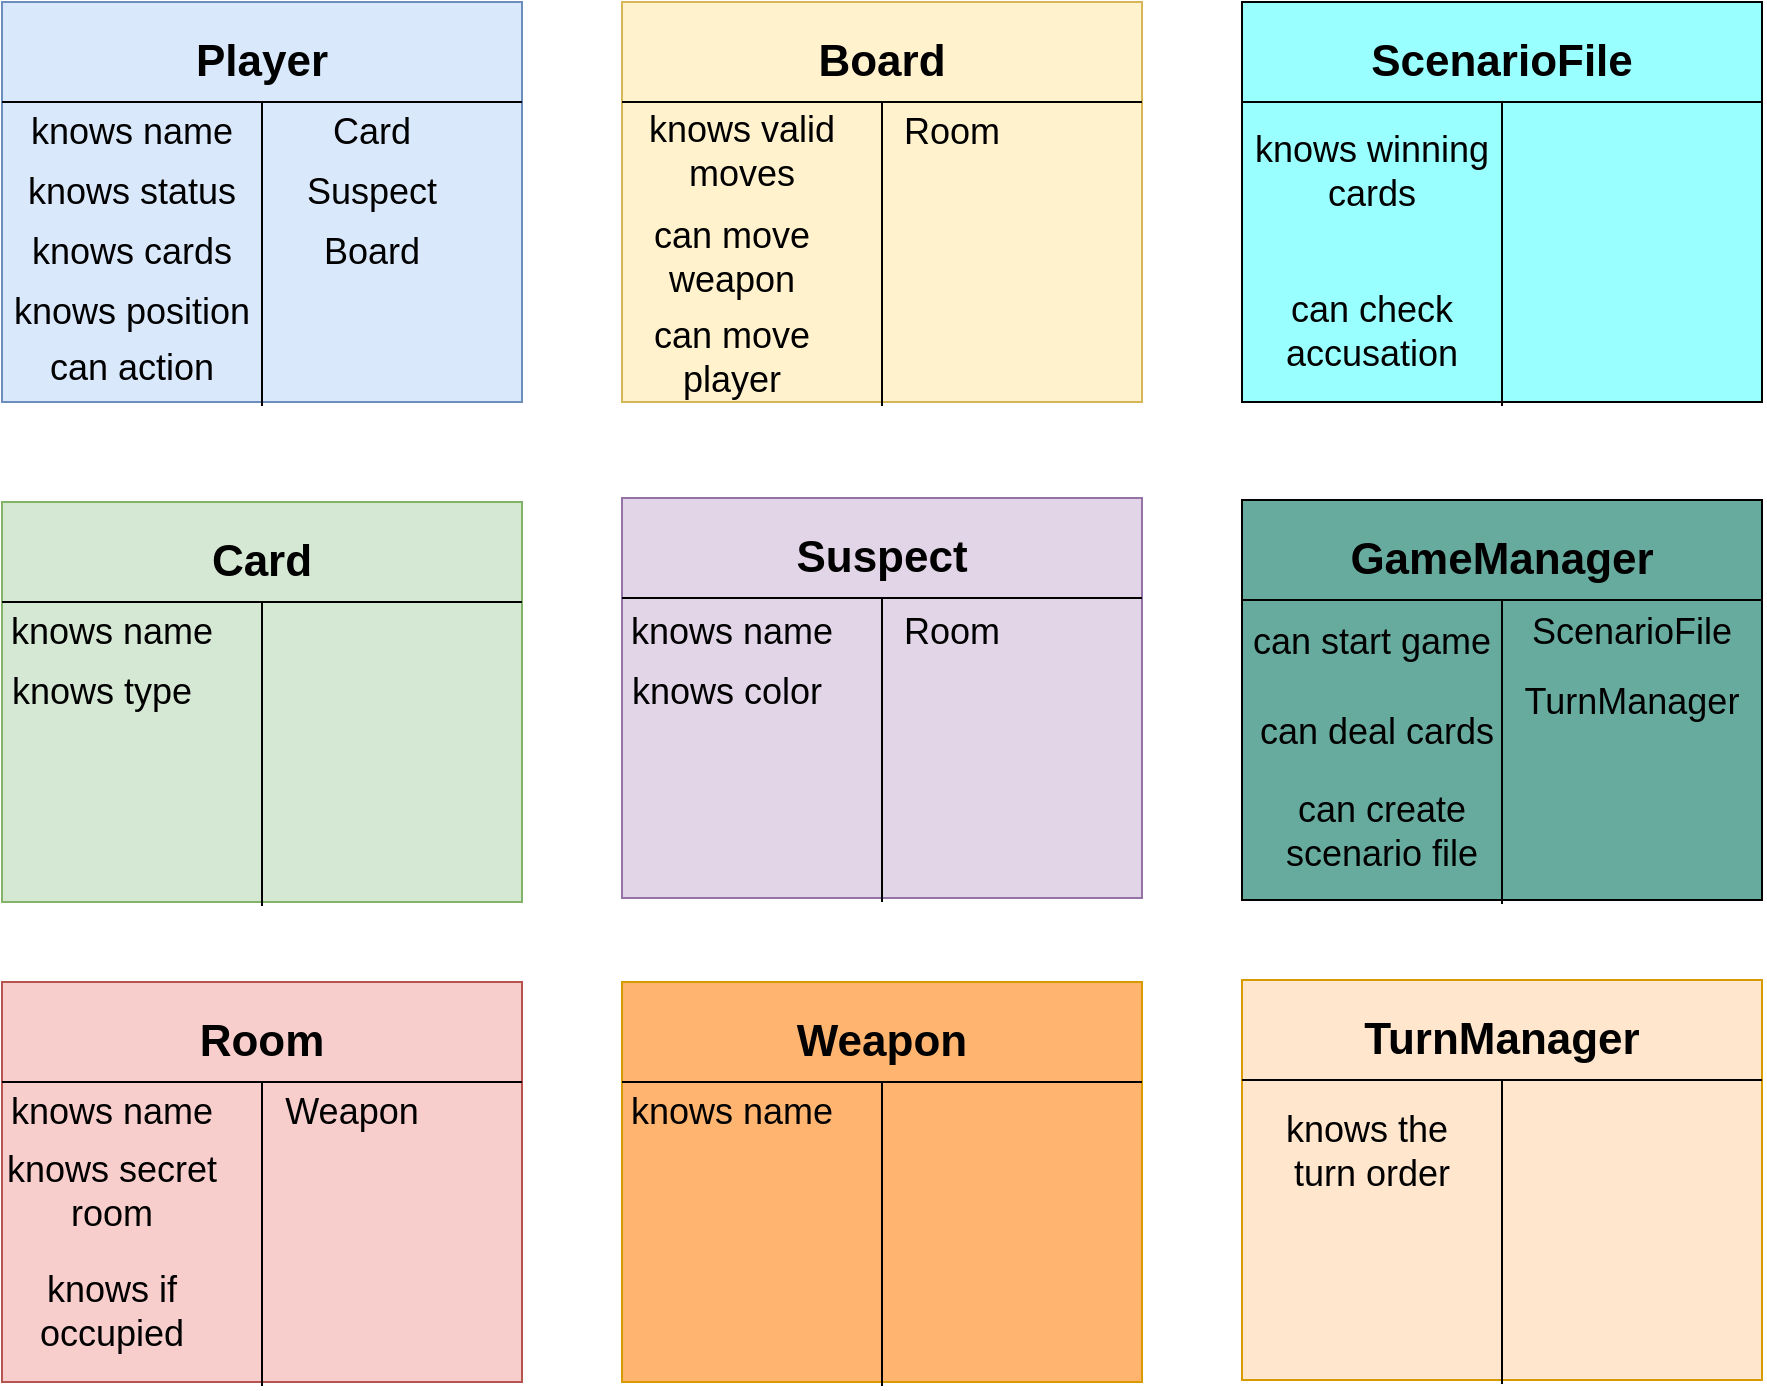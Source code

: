 <mxfile version="14.4.7" type="github"><diagram id="0YOgs_httXx7ogym5Iga" name="Page-1"><mxGraphModel dx="1422" dy="794" grid="1" gridSize="10" guides="1" tooltips="1" connect="1" arrows="1" fold="1" page="1" pageScale="1" pageWidth="850" pageHeight="1100" math="0" shadow="0"><root><mxCell id="0"/><mxCell id="1" parent="0"/><mxCell id="rKGKtYRAMKfFWQAq4F9V-2" value="" style="rounded=0;whiteSpace=wrap;html=1;fillColor=#dae8fc;strokeColor=#6c8ebf;" parent="1" vertex="1"><mxGeometry x="40" y="70" width="260" height="200" as="geometry"/></mxCell><mxCell id="rKGKtYRAMKfFWQAq4F9V-3" value="" style="endArrow=none;html=1;entryX=1;entryY=0.25;entryDx=0;entryDy=0;exitX=0;exitY=0.25;exitDx=0;exitDy=0;" parent="1" source="rKGKtYRAMKfFWQAq4F9V-2" target="rKGKtYRAMKfFWQAq4F9V-2" edge="1"><mxGeometry width="50" height="50" relative="1" as="geometry"><mxPoint x="400" y="430" as="sourcePoint"/><mxPoint x="450" y="380" as="targetPoint"/></mxGeometry></mxCell><mxCell id="rKGKtYRAMKfFWQAq4F9V-4" value="" style="endArrow=none;html=1;" parent="1" edge="1"><mxGeometry width="50" height="50" relative="1" as="geometry"><mxPoint x="170" y="272" as="sourcePoint"/><mxPoint x="170" y="120" as="targetPoint"/></mxGeometry></mxCell><mxCell id="rKGKtYRAMKfFWQAq4F9V-5" value="&lt;font style=&quot;font-size: 22px&quot;&gt;&lt;b&gt;Player&lt;/b&gt;&lt;/font&gt;" style="text;html=1;strokeColor=none;fillColor=none;align=center;verticalAlign=middle;whiteSpace=wrap;rounded=0;" parent="1" vertex="1"><mxGeometry x="150" y="90" width="40" height="20" as="geometry"/></mxCell><mxCell id="rKGKtYRAMKfFWQAq4F9V-6" value="" style="rounded=0;whiteSpace=wrap;html=1;fillColor=#fff2cc;strokeColor=#d6b656;" parent="1" vertex="1"><mxGeometry x="350" y="70" width="260" height="200" as="geometry"/></mxCell><mxCell id="rKGKtYRAMKfFWQAq4F9V-7" value="" style="endArrow=none;html=1;entryX=1;entryY=0.25;entryDx=0;entryDy=0;exitX=0;exitY=0.25;exitDx=0;exitDy=0;" parent="1" source="rKGKtYRAMKfFWQAq4F9V-6" target="rKGKtYRAMKfFWQAq4F9V-6" edge="1"><mxGeometry width="50" height="50" relative="1" as="geometry"><mxPoint x="710" y="430" as="sourcePoint"/><mxPoint x="760" y="380" as="targetPoint"/></mxGeometry></mxCell><mxCell id="rKGKtYRAMKfFWQAq4F9V-8" value="" style="endArrow=none;html=1;" parent="1" edge="1"><mxGeometry width="50" height="50" relative="1" as="geometry"><mxPoint x="480" y="272" as="sourcePoint"/><mxPoint x="480" y="120" as="targetPoint"/></mxGeometry></mxCell><mxCell id="rKGKtYRAMKfFWQAq4F9V-9" value="&lt;font style=&quot;font-size: 22px&quot;&gt;&lt;b&gt;Board&lt;/b&gt;&lt;/font&gt;" style="text;html=1;strokeColor=none;fillColor=none;align=center;verticalAlign=middle;whiteSpace=wrap;rounded=0;" parent="1" vertex="1"><mxGeometry x="460" y="90" width="40" height="20" as="geometry"/></mxCell><mxCell id="rKGKtYRAMKfFWQAq4F9V-10" value="" style="rounded=0;whiteSpace=wrap;html=1;fillColor=#d5e8d4;strokeColor=#82b366;" parent="1" vertex="1"><mxGeometry x="40" y="320" width="260" height="200" as="geometry"/></mxCell><mxCell id="rKGKtYRAMKfFWQAq4F9V-11" value="" style="endArrow=none;html=1;entryX=1;entryY=0.25;entryDx=0;entryDy=0;exitX=0;exitY=0.25;exitDx=0;exitDy=0;" parent="1" source="rKGKtYRAMKfFWQAq4F9V-10" target="rKGKtYRAMKfFWQAq4F9V-10" edge="1"><mxGeometry width="50" height="50" relative="1" as="geometry"><mxPoint x="400" y="680" as="sourcePoint"/><mxPoint x="450" y="630" as="targetPoint"/></mxGeometry></mxCell><mxCell id="rKGKtYRAMKfFWQAq4F9V-12" value="" style="endArrow=none;html=1;" parent="1" edge="1"><mxGeometry width="50" height="50" relative="1" as="geometry"><mxPoint x="170" y="522" as="sourcePoint"/><mxPoint x="170" y="370" as="targetPoint"/></mxGeometry></mxCell><mxCell id="rKGKtYRAMKfFWQAq4F9V-13" value="&lt;font style=&quot;font-size: 22px&quot;&gt;&lt;b&gt;Card&lt;/b&gt;&lt;/font&gt;" style="text;html=1;strokeColor=none;fillColor=none;align=center;verticalAlign=middle;whiteSpace=wrap;rounded=0;" parent="1" vertex="1"><mxGeometry x="150" y="340" width="40" height="20" as="geometry"/></mxCell><mxCell id="rKGKtYRAMKfFWQAq4F9V-14" value="" style="rounded=0;whiteSpace=wrap;html=1;fillColor=#e1d5e7;strokeColor=#9673a6;" parent="1" vertex="1"><mxGeometry x="350" y="318" width="260" height="200" as="geometry"/></mxCell><mxCell id="rKGKtYRAMKfFWQAq4F9V-15" value="" style="endArrow=none;html=1;entryX=1;entryY=0.25;entryDx=0;entryDy=0;exitX=0;exitY=0.25;exitDx=0;exitDy=0;" parent="1" source="rKGKtYRAMKfFWQAq4F9V-14" target="rKGKtYRAMKfFWQAq4F9V-14" edge="1"><mxGeometry width="50" height="50" relative="1" as="geometry"><mxPoint x="710" y="678" as="sourcePoint"/><mxPoint x="760" y="628" as="targetPoint"/></mxGeometry></mxCell><mxCell id="rKGKtYRAMKfFWQAq4F9V-16" value="" style="endArrow=none;html=1;" parent="1" edge="1"><mxGeometry width="50" height="50" relative="1" as="geometry"><mxPoint x="480" y="520" as="sourcePoint"/><mxPoint x="480" y="368" as="targetPoint"/></mxGeometry></mxCell><mxCell id="rKGKtYRAMKfFWQAq4F9V-17" value="&lt;font style=&quot;font-size: 22px&quot;&gt;&lt;b&gt;Suspect&lt;/b&gt;&lt;/font&gt;" style="text;html=1;strokeColor=none;fillColor=none;align=center;verticalAlign=middle;whiteSpace=wrap;rounded=0;" parent="1" vertex="1"><mxGeometry x="460" y="338" width="40" height="20" as="geometry"/></mxCell><mxCell id="rKGKtYRAMKfFWQAq4F9V-18" value="" style="rounded=0;whiteSpace=wrap;html=1;fillColor=#f8cecc;strokeColor=#b85450;" parent="1" vertex="1"><mxGeometry x="40" y="560" width="260" height="200" as="geometry"/></mxCell><mxCell id="rKGKtYRAMKfFWQAq4F9V-19" value="" style="endArrow=none;html=1;entryX=1;entryY=0.25;entryDx=0;entryDy=0;exitX=0;exitY=0.25;exitDx=0;exitDy=0;" parent="1" source="rKGKtYRAMKfFWQAq4F9V-18" target="rKGKtYRAMKfFWQAq4F9V-18" edge="1"><mxGeometry width="50" height="50" relative="1" as="geometry"><mxPoint x="400" y="920" as="sourcePoint"/><mxPoint x="450" y="870" as="targetPoint"/></mxGeometry></mxCell><mxCell id="rKGKtYRAMKfFWQAq4F9V-20" value="" style="endArrow=none;html=1;" parent="1" edge="1"><mxGeometry width="50" height="50" relative="1" as="geometry"><mxPoint x="170" y="762" as="sourcePoint"/><mxPoint x="170" y="610" as="targetPoint"/></mxGeometry></mxCell><mxCell id="rKGKtYRAMKfFWQAq4F9V-21" value="&lt;font style=&quot;font-size: 22px&quot;&gt;&lt;b&gt;Room&lt;/b&gt;&lt;/font&gt;" style="text;html=1;strokeColor=none;fillColor=none;align=center;verticalAlign=middle;whiteSpace=wrap;rounded=0;" parent="1" vertex="1"><mxGeometry x="150" y="580" width="40" height="20" as="geometry"/></mxCell><mxCell id="rKGKtYRAMKfFWQAq4F9V-22" value="" style="rounded=0;whiteSpace=wrap;html=1;strokeColor=#d79b00;fillColor=#FFB570;" parent="1" vertex="1"><mxGeometry x="350" y="560" width="260" height="200" as="geometry"/></mxCell><mxCell id="rKGKtYRAMKfFWQAq4F9V-23" value="" style="endArrow=none;html=1;entryX=1;entryY=0.25;entryDx=0;entryDy=0;exitX=0;exitY=0.25;exitDx=0;exitDy=0;" parent="1" source="rKGKtYRAMKfFWQAq4F9V-22" target="rKGKtYRAMKfFWQAq4F9V-22" edge="1"><mxGeometry width="50" height="50" relative="1" as="geometry"><mxPoint x="710" y="920" as="sourcePoint"/><mxPoint x="760" y="870" as="targetPoint"/></mxGeometry></mxCell><mxCell id="rKGKtYRAMKfFWQAq4F9V-24" value="" style="endArrow=none;html=1;" parent="1" edge="1"><mxGeometry width="50" height="50" relative="1" as="geometry"><mxPoint x="480" y="762" as="sourcePoint"/><mxPoint x="480" y="610" as="targetPoint"/></mxGeometry></mxCell><mxCell id="rKGKtYRAMKfFWQAq4F9V-25" value="&lt;font style=&quot;font-size: 22px&quot;&gt;&lt;b&gt;Weapon&lt;/b&gt;&lt;/font&gt;" style="text;html=1;strokeColor=none;fillColor=none;align=center;verticalAlign=middle;whiteSpace=wrap;rounded=0;" parent="1" vertex="1"><mxGeometry x="460" y="580" width="40" height="20" as="geometry"/></mxCell><mxCell id="rKGKtYRAMKfFWQAq4F9V-26" value="" style="rounded=0;whiteSpace=wrap;html=1;fillColor=#99FFFF;" parent="1" vertex="1"><mxGeometry x="660" y="70" width="260" height="200" as="geometry"/></mxCell><mxCell id="rKGKtYRAMKfFWQAq4F9V-27" value="" style="endArrow=none;html=1;entryX=1;entryY=0.25;entryDx=0;entryDy=0;exitX=0;exitY=0.25;exitDx=0;exitDy=0;" parent="1" source="rKGKtYRAMKfFWQAq4F9V-26" target="rKGKtYRAMKfFWQAq4F9V-26" edge="1"><mxGeometry width="50" height="50" relative="1" as="geometry"><mxPoint x="1020" y="430" as="sourcePoint"/><mxPoint x="1070" y="380" as="targetPoint"/></mxGeometry></mxCell><mxCell id="rKGKtYRAMKfFWQAq4F9V-28" value="" style="endArrow=none;html=1;" parent="1" edge="1"><mxGeometry width="50" height="50" relative="1" as="geometry"><mxPoint x="790" y="272" as="sourcePoint"/><mxPoint x="790" y="120" as="targetPoint"/></mxGeometry></mxCell><mxCell id="rKGKtYRAMKfFWQAq4F9V-29" value="&lt;font style=&quot;font-size: 22px&quot;&gt;&lt;b&gt;ScenarioFile&lt;/b&gt;&lt;/font&gt;" style="text;html=1;strokeColor=none;fillColor=none;align=center;verticalAlign=middle;whiteSpace=wrap;rounded=0;" parent="1" vertex="1"><mxGeometry x="770" y="90" width="40" height="20" as="geometry"/></mxCell><mxCell id="rKGKtYRAMKfFWQAq4F9V-30" value="" style="rounded=0;whiteSpace=wrap;html=1;fillColor=#67AB9F;" parent="1" vertex="1"><mxGeometry x="660" y="319" width="260" height="200" as="geometry"/></mxCell><mxCell id="rKGKtYRAMKfFWQAq4F9V-31" value="" style="endArrow=none;html=1;entryX=1;entryY=0.25;entryDx=0;entryDy=0;exitX=0;exitY=0.25;exitDx=0;exitDy=0;" parent="1" source="rKGKtYRAMKfFWQAq4F9V-30" target="rKGKtYRAMKfFWQAq4F9V-30" edge="1"><mxGeometry width="50" height="50" relative="1" as="geometry"><mxPoint x="1020" y="679" as="sourcePoint"/><mxPoint x="1070" y="629" as="targetPoint"/></mxGeometry></mxCell><mxCell id="rKGKtYRAMKfFWQAq4F9V-32" value="" style="endArrow=none;html=1;" parent="1" edge="1"><mxGeometry width="50" height="50" relative="1" as="geometry"><mxPoint x="790" y="521" as="sourcePoint"/><mxPoint x="790" y="369" as="targetPoint"/></mxGeometry></mxCell><mxCell id="rKGKtYRAMKfFWQAq4F9V-33" value="&lt;font style=&quot;font-size: 22px&quot;&gt;&lt;b&gt;GameManager&lt;/b&gt;&lt;/font&gt;" style="text;html=1;strokeColor=none;fillColor=none;align=center;verticalAlign=middle;whiteSpace=wrap;rounded=0;" parent="1" vertex="1"><mxGeometry x="770" y="339" width="40" height="20" as="geometry"/></mxCell><mxCell id="rKGKtYRAMKfFWQAq4F9V-34" value="" style="rounded=0;whiteSpace=wrap;html=1;fillColor=#ffe6cc;strokeColor=#d79b00;" parent="1" vertex="1"><mxGeometry x="660" y="559" width="260" height="200" as="geometry"/></mxCell><mxCell id="rKGKtYRAMKfFWQAq4F9V-35" value="" style="endArrow=none;html=1;entryX=1;entryY=0.25;entryDx=0;entryDy=0;exitX=0;exitY=0.25;exitDx=0;exitDy=0;" parent="1" source="rKGKtYRAMKfFWQAq4F9V-34" target="rKGKtYRAMKfFWQAq4F9V-34" edge="1"><mxGeometry width="50" height="50" relative="1" as="geometry"><mxPoint x="1020" y="919" as="sourcePoint"/><mxPoint x="1070" y="869" as="targetPoint"/></mxGeometry></mxCell><mxCell id="rKGKtYRAMKfFWQAq4F9V-36" value="" style="endArrow=none;html=1;" parent="1" edge="1"><mxGeometry width="50" height="50" relative="1" as="geometry"><mxPoint x="790" y="761" as="sourcePoint"/><mxPoint x="790" y="609" as="targetPoint"/></mxGeometry></mxCell><mxCell id="rKGKtYRAMKfFWQAq4F9V-37" value="&lt;font style=&quot;font-size: 22px&quot;&gt;&lt;b&gt;TurnManager&lt;/b&gt;&lt;/font&gt;" style="text;html=1;strokeColor=none;fillColor=none;align=center;verticalAlign=middle;whiteSpace=wrap;rounded=0;" parent="1" vertex="1"><mxGeometry x="770" y="579" width="40" height="20" as="geometry"/></mxCell><mxCell id="rKGKtYRAMKfFWQAq4F9V-38" value="&lt;font style=&quot;font-size: 18px&quot;&gt;knows name&lt;/font&gt;" style="text;html=1;strokeColor=none;fillColor=none;align=center;verticalAlign=middle;whiteSpace=wrap;rounded=0;" parent="1" vertex="1"><mxGeometry x="50" y="120" width="110" height="30" as="geometry"/></mxCell><mxCell id="rKGKtYRAMKfFWQAq4F9V-39" value="&lt;font style=&quot;font-size: 18px&quot;&gt;Card&lt;/font&gt;" style="text;html=1;strokeColor=none;fillColor=none;align=center;verticalAlign=middle;whiteSpace=wrap;rounded=0;" parent="1" vertex="1"><mxGeometry x="170" y="120" width="110" height="30" as="geometry"/></mxCell><mxCell id="rKGKtYRAMKfFWQAq4F9V-40" value="&lt;font style=&quot;font-size: 18px&quot;&gt;Suspect&lt;/font&gt;" style="text;html=1;strokeColor=none;fillColor=none;align=center;verticalAlign=middle;whiteSpace=wrap;rounded=0;" parent="1" vertex="1"><mxGeometry x="170" y="150" width="110" height="30" as="geometry"/></mxCell><mxCell id="rKGKtYRAMKfFWQAq4F9V-41" value="&lt;font style=&quot;font-size: 18px&quot;&gt;Board&lt;/font&gt;" style="text;html=1;strokeColor=none;fillColor=none;align=center;verticalAlign=middle;whiteSpace=wrap;rounded=0;" parent="1" vertex="1"><mxGeometry x="170" y="180" width="110" height="30" as="geometry"/></mxCell><mxCell id="rKGKtYRAMKfFWQAq4F9V-42" value="&lt;font style=&quot;font-size: 18px&quot;&gt;can action&lt;/font&gt;" style="text;html=1;strokeColor=none;fillColor=none;align=center;verticalAlign=middle;whiteSpace=wrap;rounded=0;" parent="1" vertex="1"><mxGeometry x="40" y="235" width="130" height="35" as="geometry"/></mxCell><mxCell id="rKGKtYRAMKfFWQAq4F9V-43" value="&lt;font style=&quot;font-size: 18px&quot;&gt;knows status&lt;/font&gt;" style="text;html=1;strokeColor=none;fillColor=none;align=center;verticalAlign=middle;whiteSpace=wrap;rounded=0;" parent="1" vertex="1"><mxGeometry x="50" y="150" width="110" height="30" as="geometry"/></mxCell><mxCell id="rKGKtYRAMKfFWQAq4F9V-44" value="&lt;font style=&quot;font-size: 18px&quot;&gt;knows cards&lt;/font&gt;" style="text;html=1;strokeColor=none;fillColor=none;align=center;verticalAlign=middle;whiteSpace=wrap;rounded=0;" parent="1" vertex="1"><mxGeometry x="50" y="180" width="110" height="30" as="geometry"/></mxCell><mxCell id="rKGKtYRAMKfFWQAq4F9V-45" value="&lt;font style=&quot;font-size: 18px&quot;&gt;knows position&lt;/font&gt;" style="text;html=1;strokeColor=none;fillColor=none;align=center;verticalAlign=middle;whiteSpace=wrap;rounded=0;" parent="1" vertex="1"><mxGeometry x="40" y="210" width="130" height="30" as="geometry"/></mxCell><mxCell id="rKGKtYRAMKfFWQAq4F9V-46" value="&lt;font style=&quot;font-size: 18px&quot;&gt;knows name&lt;/font&gt;" style="text;html=1;strokeColor=none;fillColor=none;align=center;verticalAlign=middle;whiteSpace=wrap;rounded=0;" parent="1" vertex="1"><mxGeometry x="40" y="370" width="110" height="30" as="geometry"/></mxCell><mxCell id="rKGKtYRAMKfFWQAq4F9V-47" value="&lt;font style=&quot;font-size: 18px&quot;&gt;knows type&amp;nbsp;&amp;nbsp;&lt;/font&gt;" style="text;html=1;strokeColor=none;fillColor=none;align=center;verticalAlign=middle;whiteSpace=wrap;rounded=0;" parent="1" vertex="1"><mxGeometry x="40" y="400" width="110" height="30" as="geometry"/></mxCell><mxCell id="rKGKtYRAMKfFWQAq4F9V-48" value="&lt;font style=&quot;font-size: 18px&quot;&gt;knows name&lt;/font&gt;" style="text;html=1;strokeColor=none;fillColor=none;align=center;verticalAlign=middle;whiteSpace=wrap;rounded=0;" parent="1" vertex="1"><mxGeometry x="350" y="370" width="110" height="30" as="geometry"/></mxCell><mxCell id="rKGKtYRAMKfFWQAq4F9V-49" value="&lt;font style=&quot;font-size: 18px&quot;&gt;knows color&amp;nbsp;&lt;/font&gt;" style="text;html=1;strokeColor=none;fillColor=none;align=center;verticalAlign=middle;whiteSpace=wrap;rounded=0;" parent="1" vertex="1"><mxGeometry x="350" y="400" width="110" height="30" as="geometry"/></mxCell><mxCell id="rKGKtYRAMKfFWQAq4F9V-50" value="&lt;font style=&quot;font-size: 18px&quot;&gt;Room&lt;/font&gt;" style="text;html=1;strokeColor=none;fillColor=none;align=center;verticalAlign=middle;whiteSpace=wrap;rounded=0;" parent="1" vertex="1"><mxGeometry x="460" y="370" width="110" height="30" as="geometry"/></mxCell><mxCell id="rKGKtYRAMKfFWQAq4F9V-51" value="&lt;font style=&quot;font-size: 18px&quot;&gt;knows name&lt;/font&gt;" style="text;html=1;strokeColor=none;fillColor=none;align=center;verticalAlign=middle;whiteSpace=wrap;rounded=0;" parent="1" vertex="1"><mxGeometry x="350" y="610" width="110" height="30" as="geometry"/></mxCell><mxCell id="rKGKtYRAMKfFWQAq4F9V-52" value="&lt;font style=&quot;font-size: 18px&quot;&gt;Weapon&lt;/font&gt;" style="text;html=1;strokeColor=none;fillColor=none;align=center;verticalAlign=middle;whiteSpace=wrap;rounded=0;" parent="1" vertex="1"><mxGeometry x="160" y="610" width="110" height="30" as="geometry"/></mxCell><mxCell id="rKGKtYRAMKfFWQAq4F9V-53" value="&lt;font style=&quot;font-size: 18px&quot;&gt;knows name&lt;/font&gt;" style="text;html=1;strokeColor=none;fillColor=none;align=center;verticalAlign=middle;whiteSpace=wrap;rounded=0;" parent="1" vertex="1"><mxGeometry x="40" y="610" width="110" height="30" as="geometry"/></mxCell><mxCell id="rKGKtYRAMKfFWQAq4F9V-54" value="&lt;font style=&quot;font-size: 18px&quot;&gt;knows secret room&lt;/font&gt;" style="text;html=1;strokeColor=none;fillColor=none;align=center;verticalAlign=middle;whiteSpace=wrap;rounded=0;" parent="1" vertex="1"><mxGeometry x="40" y="640" width="110" height="50" as="geometry"/></mxCell><mxCell id="rKGKtYRAMKfFWQAq4F9V-55" value="&lt;font style=&quot;font-size: 18px&quot;&gt;Room&lt;/font&gt;" style="text;html=1;strokeColor=none;fillColor=none;align=center;verticalAlign=middle;whiteSpace=wrap;rounded=0;" parent="1" vertex="1"><mxGeometry x="460" y="120" width="110" height="30" as="geometry"/></mxCell><mxCell id="rKGKtYRAMKfFWQAq4F9V-57" value="&lt;font style=&quot;font-size: 18px&quot;&gt;knows if occupied&lt;/font&gt;" style="text;html=1;strokeColor=none;fillColor=none;align=center;verticalAlign=middle;whiteSpace=wrap;rounded=0;" parent="1" vertex="1"><mxGeometry x="40" y="700" width="110" height="50" as="geometry"/></mxCell><mxCell id="rKGKtYRAMKfFWQAq4F9V-58" value="&lt;font style=&quot;font-size: 18px&quot;&gt;can move player&lt;/font&gt;" style="text;html=1;strokeColor=none;fillColor=none;align=center;verticalAlign=middle;whiteSpace=wrap;rounded=0;" parent="1" vertex="1"><mxGeometry x="340" y="230" width="130" height="35" as="geometry"/></mxCell><mxCell id="rKGKtYRAMKfFWQAq4F9V-60" value="&lt;font style=&quot;font-size: 18px&quot;&gt;can move weapon&lt;/font&gt;" style="text;html=1;strokeColor=none;fillColor=none;align=center;verticalAlign=middle;whiteSpace=wrap;rounded=0;" parent="1" vertex="1"><mxGeometry x="340" y="180" width="130" height="35" as="geometry"/></mxCell><mxCell id="rKGKtYRAMKfFWQAq4F9V-61" value="&lt;font style=&quot;font-size: 18px&quot;&gt;knows valid moves&lt;/font&gt;" style="text;html=1;strokeColor=none;fillColor=none;align=center;verticalAlign=middle;whiteSpace=wrap;rounded=0;" parent="1" vertex="1"><mxGeometry x="350" y="120" width="120" height="50" as="geometry"/></mxCell><mxCell id="rKGKtYRAMKfFWQAq4F9V-62" value="&lt;font style=&quot;font-size: 18px&quot;&gt;knows winning&lt;br&gt;cards&lt;br&gt;&lt;/font&gt;" style="text;html=1;strokeColor=none;fillColor=none;align=center;verticalAlign=middle;whiteSpace=wrap;rounded=0;" parent="1" vertex="1"><mxGeometry x="665" y="140" width="120" height="30" as="geometry"/></mxCell><mxCell id="rKGKtYRAMKfFWQAq4F9V-63" value="&lt;font style=&quot;font-size: 18px&quot;&gt;can check&lt;br&gt;accusation&lt;br&gt;&lt;/font&gt;" style="text;html=1;strokeColor=none;fillColor=none;align=center;verticalAlign=middle;whiteSpace=wrap;rounded=0;" parent="1" vertex="1"><mxGeometry x="670" y="220" width="110" height="30" as="geometry"/></mxCell><mxCell id="rKGKtYRAMKfFWQAq4F9V-64" value="&lt;font style=&quot;font-size: 18px&quot;&gt;ScenarioFile&lt;/font&gt;" style="text;html=1;strokeColor=none;fillColor=none;align=center;verticalAlign=middle;whiteSpace=wrap;rounded=0;" parent="1" vertex="1"><mxGeometry x="800" y="370" width="110" height="30" as="geometry"/></mxCell><mxCell id="rKGKtYRAMKfFWQAq4F9V-65" value="&lt;font style=&quot;font-size: 18px&quot;&gt;TurnManager&lt;/font&gt;" style="text;html=1;strokeColor=none;fillColor=none;align=center;verticalAlign=middle;whiteSpace=wrap;rounded=0;" parent="1" vertex="1"><mxGeometry x="800" y="405" width="110" height="30" as="geometry"/></mxCell><mxCell id="rKGKtYRAMKfFWQAq4F9V-66" value="&lt;font style=&quot;font-size: 18px&quot;&gt;can start game&lt;/font&gt;" style="text;html=1;strokeColor=none;fillColor=none;align=center;verticalAlign=middle;whiteSpace=wrap;rounded=0;" parent="1" vertex="1"><mxGeometry x="660" y="375" width="130" height="30" as="geometry"/></mxCell><mxCell id="rKGKtYRAMKfFWQAq4F9V-67" value="&lt;font style=&quot;font-size: 18px&quot;&gt;can deal cards&amp;nbsp;&lt;/font&gt;" style="text;html=1;strokeColor=none;fillColor=none;align=center;verticalAlign=middle;whiteSpace=wrap;rounded=0;" parent="1" vertex="1"><mxGeometry x="665" y="420" width="130" height="30" as="geometry"/></mxCell><mxCell id="rKGKtYRAMKfFWQAq4F9V-68" value="&lt;font style=&quot;font-size: 18px&quot;&gt;can create scenario file&lt;/font&gt;" style="text;html=1;strokeColor=none;fillColor=none;align=center;verticalAlign=middle;whiteSpace=wrap;rounded=0;" parent="1" vertex="1"><mxGeometry x="665" y="470" width="130" height="30" as="geometry"/></mxCell><mxCell id="rKGKtYRAMKfFWQAq4F9V-69" value="&lt;font style=&quot;font-size: 18px&quot;&gt;knows the&amp;nbsp;&lt;br&gt;turn order&lt;br&gt;&lt;/font&gt;" style="text;html=1;strokeColor=none;fillColor=none;align=center;verticalAlign=middle;whiteSpace=wrap;rounded=0;" parent="1" vertex="1"><mxGeometry x="660" y="620" width="130" height="50" as="geometry"/></mxCell></root></mxGraphModel></diagram></mxfile>
